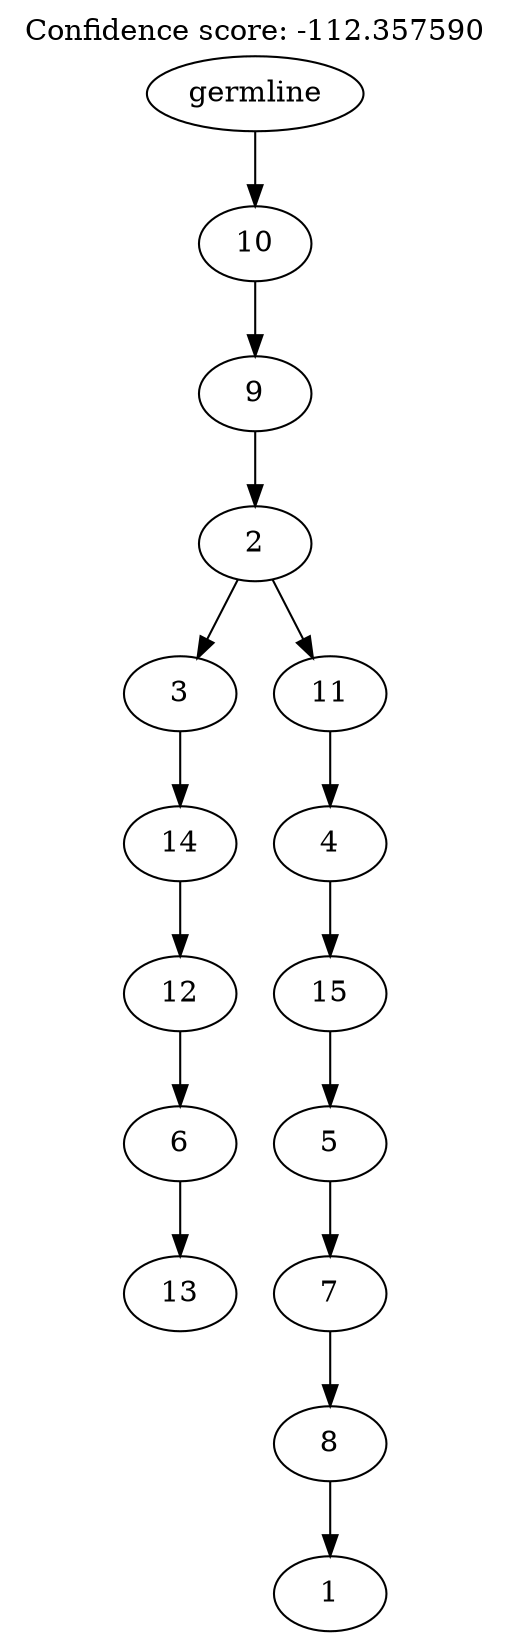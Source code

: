 digraph g {
	"14" -> "15";
	"15" [label="13"];
	"13" -> "14";
	"14" [label="6"];
	"12" -> "13";
	"13" [label="12"];
	"11" -> "12";
	"12" [label="14"];
	"9" -> "10";
	"10" [label="1"];
	"8" -> "9";
	"9" [label="8"];
	"7" -> "8";
	"8" [label="7"];
	"6" -> "7";
	"7" [label="5"];
	"5" -> "6";
	"6" [label="15"];
	"4" -> "5";
	"5" [label="4"];
	"3" -> "4";
	"4" [label="11"];
	"3" -> "11";
	"11" [label="3"];
	"2" -> "3";
	"3" [label="2"];
	"1" -> "2";
	"2" [label="9"];
	"0" -> "1";
	"1" [label="10"];
	"0" [label="germline"];
	labelloc="t";
	label="Confidence score: -112.357590";
}
